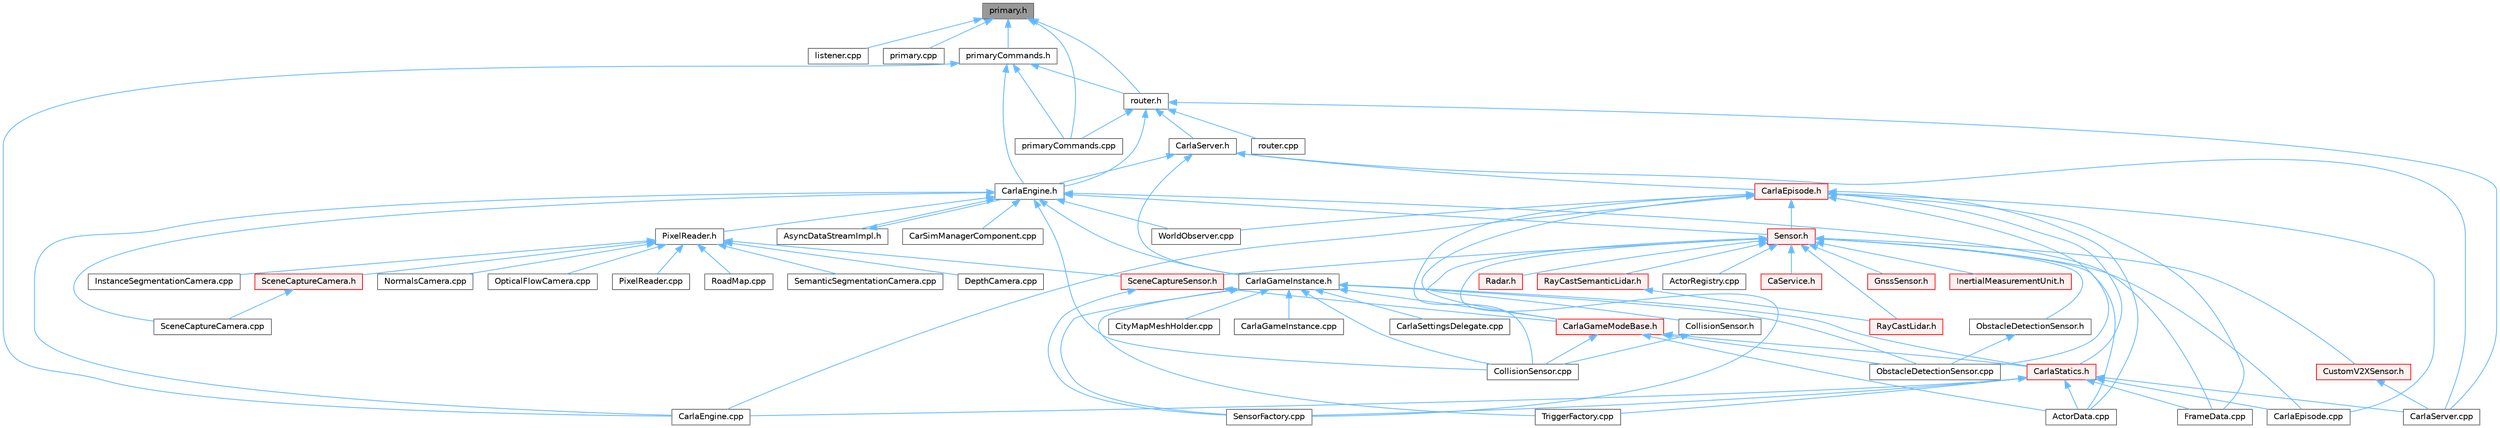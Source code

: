 digraph "primary.h"
{
 // INTERACTIVE_SVG=YES
 // LATEX_PDF_SIZE
  bgcolor="transparent";
  edge [fontname=Helvetica,fontsize=10,labelfontname=Helvetica,labelfontsize=10];
  node [fontname=Helvetica,fontsize=10,shape=box,height=0.2,width=0.4];
  Node1 [id="Node000001",label="primary.h",height=0.2,width=0.4,color="gray40", fillcolor="grey60", style="filled", fontcolor="black",tooltip=" "];
  Node1 -> Node2 [id="edge1_Node000001_Node000002",dir="back",color="steelblue1",style="solid",tooltip=" "];
  Node2 [id="Node000002",label="listener.cpp",height=0.2,width=0.4,color="grey40", fillcolor="white", style="filled",URL="$dd/d8b/listener_8cpp.html",tooltip=" "];
  Node1 -> Node3 [id="edge2_Node000001_Node000003",dir="back",color="steelblue1",style="solid",tooltip=" "];
  Node3 [id="Node000003",label="primary.cpp",height=0.2,width=0.4,color="grey40", fillcolor="white", style="filled",URL="$df/d6a/primary_8cpp.html",tooltip=" "];
  Node1 -> Node4 [id="edge3_Node000001_Node000004",dir="back",color="steelblue1",style="solid",tooltip=" "];
  Node4 [id="Node000004",label="primaryCommands.cpp",height=0.2,width=0.4,color="grey40", fillcolor="white", style="filled",URL="$d6/da8/primaryCommands_8cpp.html",tooltip=" "];
  Node1 -> Node5 [id="edge4_Node000001_Node000005",dir="back",color="steelblue1",style="solid",tooltip=" "];
  Node5 [id="Node000005",label="primaryCommands.h",height=0.2,width=0.4,color="grey40", fillcolor="white", style="filled",URL="$dd/dbf/primaryCommands_8h.html",tooltip=" "];
  Node5 -> Node6 [id="edge5_Node000005_Node000006",dir="back",color="steelblue1",style="solid",tooltip=" "];
  Node6 [id="Node000006",label="CarlaEngine.cpp",height=0.2,width=0.4,color="grey40", fillcolor="white", style="filled",URL="$d6/da1/CarlaEngine_8cpp.html",tooltip=" "];
  Node5 -> Node7 [id="edge6_Node000005_Node000007",dir="back",color="steelblue1",style="solid",tooltip=" "];
  Node7 [id="Node000007",label="CarlaEngine.h",height=0.2,width=0.4,color="grey40", fillcolor="white", style="filled",URL="$d0/d11/CarlaEngine_8h.html",tooltip=" "];
  Node7 -> Node8 [id="edge7_Node000007_Node000008",dir="back",color="steelblue1",style="solid",tooltip=" "];
  Node8 [id="Node000008",label="AsyncDataStreamImpl.h",height=0.2,width=0.4,color="grey40", fillcolor="white", style="filled",URL="$d0/d17/AsyncDataStreamImpl_8h.html",tooltip=" "];
  Node8 -> Node7 [id="edge8_Node000008_Node000007",dir="back",color="steelblue1",style="solid",tooltip=" "];
  Node7 -> Node9 [id="edge9_Node000007_Node000009",dir="back",color="steelblue1",style="solid",tooltip=" "];
  Node9 [id="Node000009",label="CarSimManagerComponent.cpp",height=0.2,width=0.4,color="grey40", fillcolor="white", style="filled",URL="$d2/d56/CarSimManagerComponent_8cpp.html",tooltip=" "];
  Node7 -> Node6 [id="edge10_Node000007_Node000006",dir="back",color="steelblue1",style="solid",tooltip=" "];
  Node7 -> Node10 [id="edge11_Node000007_Node000010",dir="back",color="steelblue1",style="solid",tooltip=" "];
  Node10 [id="Node000010",label="CarlaGameInstance.h",height=0.2,width=0.4,color="grey40", fillcolor="white", style="filled",URL="$d2/dba/CarlaGameInstance_8h.html",tooltip=" "];
  Node10 -> Node11 [id="edge12_Node000010_Node000011",dir="back",color="steelblue1",style="solid",tooltip=" "];
  Node11 [id="Node000011",label="CarlaGameInstance.cpp",height=0.2,width=0.4,color="grey40", fillcolor="white", style="filled",URL="$d0/d19/CarlaGameInstance_8cpp.html",tooltip=" "];
  Node10 -> Node12 [id="edge13_Node000010_Node000012",dir="back",color="steelblue1",style="solid",tooltip=" "];
  Node12 [id="Node000012",label="CarlaGameModeBase.h",height=0.2,width=0.4,color="red", fillcolor="#FFF0F0", style="filled",URL="$d3/d49/CarlaGameModeBase_8h.html",tooltip=" "];
  Node12 -> Node13 [id="edge14_Node000012_Node000013",dir="back",color="steelblue1",style="solid",tooltip=" "];
  Node13 [id="Node000013",label="ActorData.cpp",height=0.2,width=0.4,color="grey40", fillcolor="white", style="filled",URL="$da/d7f/ActorData_8cpp.html",tooltip=" "];
  Node12 -> Node15 [id="edge15_Node000012_Node000015",dir="back",color="steelblue1",style="solid",tooltip=" "];
  Node15 [id="Node000015",label="CarlaStatics.h",height=0.2,width=0.4,color="red", fillcolor="#FFF0F0", style="filled",URL="$d9/dc8/CarlaStatics_8h.html",tooltip=" "];
  Node15 -> Node13 [id="edge16_Node000015_Node000013",dir="back",color="steelblue1",style="solid",tooltip=" "];
  Node15 -> Node6 [id="edge17_Node000015_Node000006",dir="back",color="steelblue1",style="solid",tooltip=" "];
  Node15 -> Node18 [id="edge18_Node000015_Node000018",dir="back",color="steelblue1",style="solid",tooltip=" "];
  Node18 [id="Node000018",label="CarlaEpisode.cpp",height=0.2,width=0.4,color="grey40", fillcolor="white", style="filled",URL="$d6/dd9/CarlaEpisode_8cpp.html",tooltip=" "];
  Node15 -> Node21 [id="edge19_Node000015_Node000021",dir="back",color="steelblue1",style="solid",tooltip=" "];
  Node21 [id="Node000021",label="CarlaServer.cpp",height=0.2,width=0.4,color="grey40", fillcolor="white", style="filled",URL="$db/d6c/CarlaServer_8cpp.html",tooltip=" "];
  Node15 -> Node26 [id="edge20_Node000015_Node000026",dir="back",color="steelblue1",style="solid",tooltip=" "];
  Node26 [id="Node000026",label="FrameData.cpp",height=0.2,width=0.4,color="grey40", fillcolor="white", style="filled",URL="$df/d8a/FrameData_8cpp.html",tooltip=" "];
  Node15 -> Node34 [id="edge21_Node000015_Node000034",dir="back",color="steelblue1",style="solid",tooltip=" "];
  Node34 [id="Node000034",label="SensorFactory.cpp",height=0.2,width=0.4,color="grey40", fillcolor="white", style="filled",URL="$d0/dde/SensorFactory_8cpp.html",tooltip=" "];
  Node15 -> Node41 [id="edge22_Node000015_Node000041",dir="back",color="steelblue1",style="solid",tooltip=" "];
  Node41 [id="Node000041",label="TriggerFactory.cpp",height=0.2,width=0.4,color="grey40", fillcolor="white", style="filled",URL="$d3/da1/TriggerFactory_8cpp.html",tooltip=" "];
  Node12 -> Node44 [id="edge23_Node000012_Node000044",dir="back",color="steelblue1",style="solid",tooltip=" "];
  Node44 [id="Node000044",label="CollisionSensor.cpp",height=0.2,width=0.4,color="grey40", fillcolor="white", style="filled",URL="$da/df0/CollisionSensor_8cpp.html",tooltip=" "];
  Node12 -> Node45 [id="edge24_Node000012_Node000045",dir="back",color="steelblue1",style="solid",tooltip=" "];
  Node45 [id="Node000045",label="ObstacleDetectionSensor.cpp",height=0.2,width=0.4,color="grey40", fillcolor="white", style="filled",URL="$d2/d70/ObstacleDetectionSensor_8cpp.html",tooltip=" "];
  Node10 -> Node46 [id="edge25_Node000010_Node000046",dir="back",color="steelblue1",style="solid",tooltip=" "];
  Node46 [id="Node000046",label="CarlaSettingsDelegate.cpp",height=0.2,width=0.4,color="grey40", fillcolor="white", style="filled",URL="$d1/d4c/CarlaSettingsDelegate_8cpp.html",tooltip=" "];
  Node10 -> Node15 [id="edge26_Node000010_Node000015",dir="back",color="steelblue1",style="solid",tooltip=" "];
  Node10 -> Node47 [id="edge27_Node000010_Node000047",dir="back",color="steelblue1",style="solid",tooltip=" "];
  Node47 [id="Node000047",label="CityMapMeshHolder.cpp",height=0.2,width=0.4,color="grey40", fillcolor="white", style="filled",URL="$d6/ddf/CityMapMeshHolder_8cpp.html",tooltip=" "];
  Node10 -> Node44 [id="edge28_Node000010_Node000044",dir="back",color="steelblue1",style="solid",tooltip=" "];
  Node10 -> Node45 [id="edge29_Node000010_Node000045",dir="back",color="steelblue1",style="solid",tooltip=" "];
  Node10 -> Node34 [id="edge30_Node000010_Node000034",dir="back",color="steelblue1",style="solid",tooltip=" "];
  Node10 -> Node41 [id="edge31_Node000010_Node000041",dir="back",color="steelblue1",style="solid",tooltip=" "];
  Node7 -> Node44 [id="edge32_Node000007_Node000044",dir="back",color="steelblue1",style="solid",tooltip=" "];
  Node7 -> Node26 [id="edge33_Node000007_Node000026",dir="back",color="steelblue1",style="solid",tooltip=" "];
  Node7 -> Node48 [id="edge34_Node000007_Node000048",dir="back",color="steelblue1",style="solid",tooltip=" "];
  Node48 [id="Node000048",label="PixelReader.h",height=0.2,width=0.4,color="grey40", fillcolor="white", style="filled",URL="$df/d2e/PixelReader_8h.html",tooltip=" "];
  Node48 -> Node49 [id="edge35_Node000048_Node000049",dir="back",color="steelblue1",style="solid",tooltip=" "];
  Node49 [id="Node000049",label="DepthCamera.cpp",height=0.2,width=0.4,color="grey40", fillcolor="white", style="filled",URL="$d7/d0e/DepthCamera_8cpp.html",tooltip=" "];
  Node48 -> Node50 [id="edge36_Node000048_Node000050",dir="back",color="steelblue1",style="solid",tooltip=" "];
  Node50 [id="Node000050",label="InstanceSegmentationCamera.cpp",height=0.2,width=0.4,color="grey40", fillcolor="white", style="filled",URL="$d6/dcd/InstanceSegmentationCamera_8cpp.html",tooltip=" "];
  Node48 -> Node51 [id="edge37_Node000048_Node000051",dir="back",color="steelblue1",style="solid",tooltip=" "];
  Node51 [id="Node000051",label="NormalsCamera.cpp",height=0.2,width=0.4,color="grey40", fillcolor="white", style="filled",URL="$d6/d81/NormalsCamera_8cpp.html",tooltip=" "];
  Node48 -> Node52 [id="edge38_Node000048_Node000052",dir="back",color="steelblue1",style="solid",tooltip=" "];
  Node52 [id="Node000052",label="OpticalFlowCamera.cpp",height=0.2,width=0.4,color="grey40", fillcolor="white", style="filled",URL="$d0/d58/OpticalFlowCamera_8cpp.html",tooltip=" "];
  Node48 -> Node53 [id="edge39_Node000048_Node000053",dir="back",color="steelblue1",style="solid",tooltip=" "];
  Node53 [id="Node000053",label="PixelReader.cpp",height=0.2,width=0.4,color="grey40", fillcolor="white", style="filled",URL="$dc/db0/PixelReader_8cpp.html",tooltip=" "];
  Node48 -> Node54 [id="edge40_Node000048_Node000054",dir="back",color="steelblue1",style="solid",tooltip=" "];
  Node54 [id="Node000054",label="RoadMap.cpp",height=0.2,width=0.4,color="grey40", fillcolor="white", style="filled",URL="$d2/de5/RoadMap_8cpp.html",tooltip=" "];
  Node48 -> Node55 [id="edge41_Node000048_Node000055",dir="back",color="steelblue1",style="solid",tooltip=" "];
  Node55 [id="Node000055",label="SceneCaptureCamera.h",height=0.2,width=0.4,color="red", fillcolor="#FFF0F0", style="filled",URL="$dc/d56/SceneCaptureCamera_8h.html",tooltip=" "];
  Node55 -> Node56 [id="edge42_Node000055_Node000056",dir="back",color="steelblue1",style="solid",tooltip=" "];
  Node56 [id="Node000056",label="SceneCaptureCamera.cpp",height=0.2,width=0.4,color="grey40", fillcolor="white", style="filled",URL="$d1/dec/SceneCaptureCamera_8cpp.html",tooltip=" "];
  Node48 -> Node58 [id="edge43_Node000048_Node000058",dir="back",color="steelblue1",style="solid",tooltip=" "];
  Node58 [id="Node000058",label="SceneCaptureSensor.h",height=0.2,width=0.4,color="red", fillcolor="#FFF0F0", style="filled",URL="$d8/d95/SceneCaptureSensor_8h.html",tooltip=" "];
  Node58 -> Node12 [id="edge44_Node000058_Node000012",dir="back",color="steelblue1",style="solid",tooltip=" "];
  Node58 -> Node34 [id="edge45_Node000058_Node000034",dir="back",color="steelblue1",style="solid",tooltip=" "];
  Node48 -> Node72 [id="edge46_Node000048_Node000072",dir="back",color="steelblue1",style="solid",tooltip=" "];
  Node72 [id="Node000072",label="SemanticSegmentationCamera.cpp",height=0.2,width=0.4,color="grey40", fillcolor="white", style="filled",URL="$d9/d38/SemanticSegmentationCamera_8cpp.html",tooltip=" "];
  Node7 -> Node56 [id="edge47_Node000007_Node000056",dir="back",color="steelblue1",style="solid",tooltip=" "];
  Node7 -> Node74 [id="edge48_Node000007_Node000074",dir="back",color="steelblue1",style="solid",tooltip=" "];
  Node74 [id="Node000074",label="Sensor.h",height=0.2,width=0.4,color="red", fillcolor="#FFF0F0", style="filled",URL="$d7/d7d/Unreal_2CarlaUE4_2Plugins_2Carla_2Source_2Carla_2Sensor_2Sensor_8h.html",tooltip=" "];
  Node74 -> Node13 [id="edge49_Node000074_Node000013",dir="back",color="steelblue1",style="solid",tooltip=" "];
  Node74 -> Node75 [id="edge50_Node000074_Node000075",dir="back",color="steelblue1",style="solid",tooltip=" "];
  Node75 [id="Node000075",label="ActorRegistry.cpp",height=0.2,width=0.4,color="grey40", fillcolor="white", style="filled",URL="$d3/df3/ActorRegistry_8cpp.html",tooltip=" "];
  Node74 -> Node76 [id="edge51_Node000074_Node000076",dir="back",color="steelblue1",style="solid",tooltip=" "];
  Node76 [id="Node000076",label="CaService.h",height=0.2,width=0.4,color="red", fillcolor="#FFF0F0", style="filled",URL="$df/dd8/CaService_8h.html",tooltip=" "];
  Node74 -> Node18 [id="edge52_Node000074_Node000018",dir="back",color="steelblue1",style="solid",tooltip=" "];
  Node74 -> Node93 [id="edge53_Node000074_Node000093",dir="back",color="steelblue1",style="solid",tooltip=" "];
  Node93 [id="Node000093",label="CollisionSensor.h",height=0.2,width=0.4,color="grey40", fillcolor="white", style="filled",URL="$d3/dd6/CollisionSensor_8h.html",tooltip=" "];
  Node93 -> Node44 [id="edge54_Node000093_Node000044",dir="back",color="steelblue1",style="solid",tooltip=" "];
  Node74 -> Node94 [id="edge55_Node000074_Node000094",dir="back",color="steelblue1",style="solid",tooltip=" "];
  Node94 [id="Node000094",label="CustomV2XSensor.h",height=0.2,width=0.4,color="red", fillcolor="#FFF0F0", style="filled",URL="$df/d4b/CustomV2XSensor_8h.html",tooltip=" "];
  Node94 -> Node21 [id="edge56_Node000094_Node000021",dir="back",color="steelblue1",style="solid",tooltip=" "];
  Node74 -> Node95 [id="edge57_Node000074_Node000095",dir="back",color="steelblue1",style="solid",tooltip=" "];
  Node95 [id="Node000095",label="GnssSensor.h",height=0.2,width=0.4,color="red", fillcolor="#FFF0F0", style="filled",URL="$d9/d73/GnssSensor_8h.html",tooltip=" "];
  Node74 -> Node96 [id="edge58_Node000074_Node000096",dir="back",color="steelblue1",style="solid",tooltip=" "];
  Node96 [id="Node000096",label="InertialMeasurementUnit.h",height=0.2,width=0.4,color="red", fillcolor="#FFF0F0", style="filled",URL="$d7/dfa/InertialMeasurementUnit_8h.html",tooltip=" "];
  Node74 -> Node97 [id="edge59_Node000074_Node000097",dir="back",color="steelblue1",style="solid",tooltip=" "];
  Node97 [id="Node000097",label="ObstacleDetectionSensor.h",height=0.2,width=0.4,color="grey40", fillcolor="white", style="filled",URL="$d7/d55/ObstacleDetectionSensor_8h.html",tooltip=" "];
  Node97 -> Node45 [id="edge60_Node000097_Node000045",dir="back",color="steelblue1",style="solid",tooltip=" "];
  Node74 -> Node98 [id="edge61_Node000074_Node000098",dir="back",color="steelblue1",style="solid",tooltip=" "];
  Node98 [id="Node000098",label="Radar.h",height=0.2,width=0.4,color="red", fillcolor="#FFF0F0", style="filled",URL="$d6/de9/Radar_8h.html",tooltip=" "];
  Node74 -> Node88 [id="edge62_Node000074_Node000088",dir="back",color="steelblue1",style="solid",tooltip=" "];
  Node88 [id="Node000088",label="RayCastLidar.h",height=0.2,width=0.4,color="red", fillcolor="#FFF0F0", style="filled",URL="$d1/d53/RayCastLidar_8h.html",tooltip=" "];
  Node74 -> Node90 [id="edge63_Node000074_Node000090",dir="back",color="steelblue1",style="solid",tooltip=" "];
  Node90 [id="Node000090",label="RayCastSemanticLidar.h",height=0.2,width=0.4,color="red", fillcolor="#FFF0F0", style="filled",URL="$de/dc6/RayCastSemanticLidar_8h.html",tooltip=" "];
  Node90 -> Node88 [id="edge64_Node000090_Node000088",dir="back",color="steelblue1",style="solid",tooltip=" "];
  Node74 -> Node58 [id="edge65_Node000074_Node000058",dir="back",color="steelblue1",style="solid",tooltip=" "];
  Node74 -> Node34 [id="edge66_Node000074_Node000034",dir="back",color="steelblue1",style="solid",tooltip=" "];
  Node7 -> Node100 [id="edge67_Node000007_Node000100",dir="back",color="steelblue1",style="solid",tooltip=" "];
  Node100 [id="Node000100",label="WorldObserver.cpp",height=0.2,width=0.4,color="grey40", fillcolor="white", style="filled",URL="$d9/de7/WorldObserver_8cpp.html",tooltip=" "];
  Node5 -> Node4 [id="edge68_Node000005_Node000004",dir="back",color="steelblue1",style="solid",tooltip=" "];
  Node5 -> Node101 [id="edge69_Node000005_Node000101",dir="back",color="steelblue1",style="solid",tooltip=" "];
  Node101 [id="Node000101",label="router.h",height=0.2,width=0.4,color="grey40", fillcolor="white", style="filled",URL="$da/db7/router_8h.html",tooltip=" "];
  Node101 -> Node7 [id="edge70_Node000101_Node000007",dir="back",color="steelblue1",style="solid",tooltip=" "];
  Node101 -> Node21 [id="edge71_Node000101_Node000021",dir="back",color="steelblue1",style="solid",tooltip=" "];
  Node101 -> Node102 [id="edge72_Node000101_Node000102",dir="back",color="steelblue1",style="solid",tooltip=" "];
  Node102 [id="Node000102",label="CarlaServer.h",height=0.2,width=0.4,color="grey40", fillcolor="white", style="filled",URL="$d0/d35/CarlaServer_8h.html",tooltip=" "];
  Node102 -> Node7 [id="edge73_Node000102_Node000007",dir="back",color="steelblue1",style="solid",tooltip=" "];
  Node102 -> Node103 [id="edge74_Node000102_Node000103",dir="back",color="steelblue1",style="solid",tooltip=" "];
  Node103 [id="Node000103",label="CarlaEpisode.h",height=0.2,width=0.4,color="red", fillcolor="#FFF0F0", style="filled",URL="$de/db8/CarlaEpisode_8h.html",tooltip=" "];
  Node103 -> Node13 [id="edge75_Node000103_Node000013",dir="back",color="steelblue1",style="solid",tooltip=" "];
  Node103 -> Node6 [id="edge76_Node000103_Node000006",dir="back",color="steelblue1",style="solid",tooltip=" "];
  Node103 -> Node18 [id="edge77_Node000103_Node000018",dir="back",color="steelblue1",style="solid",tooltip=" "];
  Node103 -> Node12 [id="edge78_Node000103_Node000012",dir="back",color="steelblue1",style="solid",tooltip=" "];
  Node103 -> Node15 [id="edge79_Node000103_Node000015",dir="back",color="steelblue1",style="solid",tooltip=" "];
  Node103 -> Node44 [id="edge80_Node000103_Node000044",dir="back",color="steelblue1",style="solid",tooltip=" "];
  Node103 -> Node26 [id="edge81_Node000103_Node000026",dir="back",color="steelblue1",style="solid",tooltip=" "];
  Node103 -> Node45 [id="edge82_Node000103_Node000045",dir="back",color="steelblue1",style="solid",tooltip=" "];
  Node103 -> Node74 [id="edge83_Node000103_Node000074",dir="back",color="steelblue1",style="solid",tooltip=" "];
  Node103 -> Node100 [id="edge84_Node000103_Node000100",dir="back",color="steelblue1",style="solid",tooltip=" "];
  Node102 -> Node10 [id="edge85_Node000102_Node000010",dir="back",color="steelblue1",style="solid",tooltip=" "];
  Node102 -> Node21 [id="edge86_Node000102_Node000021",dir="back",color="steelblue1",style="solid",tooltip=" "];
  Node101 -> Node4 [id="edge87_Node000101_Node000004",dir="back",color="steelblue1",style="solid",tooltip=" "];
  Node101 -> Node109 [id="edge88_Node000101_Node000109",dir="back",color="steelblue1",style="solid",tooltip=" "];
  Node109 [id="Node000109",label="router.cpp",height=0.2,width=0.4,color="grey40", fillcolor="white", style="filled",URL="$d9/da3/router_8cpp.html",tooltip=" "];
  Node1 -> Node101 [id="edge89_Node000001_Node000101",dir="back",color="steelblue1",style="solid",tooltip=" "];
}
